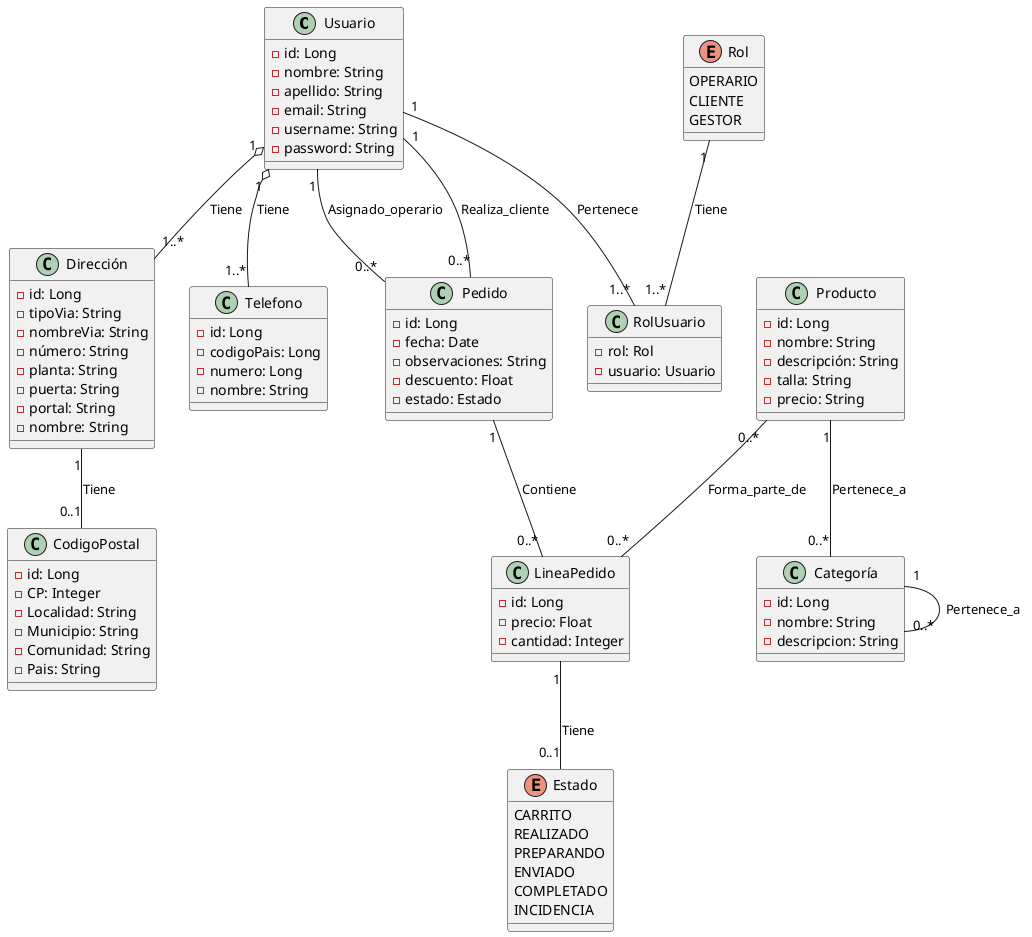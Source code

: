 @startuml

class Usuario {
    - id: Long
    - nombre: String
    - apellido: String
    - email: String
    - username: String
    - password: String
}

class Producto {
    - id: Long
    - nombre: String
    - descripción: String
    - talla: String
    - precio: String
}


class Pedido {
    - id: Long
    - fecha: Date
    - observaciones: String
    - descuento: Float
    - estado: Estado
}

enum Estado {
    CARRITO
    REALIZADO
    PREPARANDO
    ENVIADO
    COMPLETADO
    INCIDENCIA
}

class LineaPedido {
    - id: Long
    - precio: Float
    - cantidad: Integer
    ' - producto: Producto
}

class Categoría {
    - id: Long
    - nombre: String
    - descripcion: String
    ' - padre: Categoría
}

class Dirección {
    - id: Long
    - tipoVia: String
    - nombreVia: String
    - número: String
    - planta: String
    - puerta: String
    - portal: String
    - nombre: String
    ' - codpos: CodigoPostal
    ' - usuario: Usuario
}

class Telefono {
    - id: Long
    - codigoPais: Long
    - numero: Long
    - nombre: String
    ' - usuario: Usuario
}

enum Rol {
    OPERARIO
    CLIENTE
    GESTOR
}

class RolUsuario {
    - rol: Rol
    - usuario: Usuario
}

class CodigoPostal {
    - id: Long
    - CP: Integer
    - Localidad: String
    - Municipio: String
    - Comunidad: String
    - Pais: String
}

Usuario "1" -- "0..*" Pedido : Realiza_cliente
Usuario "1" o-- "1..*" Dirección : Tiene
Usuario "1" o-- "1..*" Telefono : Tiene
Usuario "1" -- "1..*" RolUsuario : Pertenece
Rol "1" -- "1..*" RolUsuario: Tiene

Pedido "1" -- "0..*" LineaPedido : Contiene
Pedido "0..*" -- "1" Usuario : Asignado_operario

Producto "0..*" -- "0..*" LineaPedido : Forma_parte_de
Producto "1" -- "0..*" Categoría : Pertenece_a

Categoría "1" -- "0..*" Categoría : Pertenece_a

Dirección "1" -- "0..1" CodigoPostal : Tiene
LineaPedido "1" -- "0..1" Estado: Tiene


@enduml